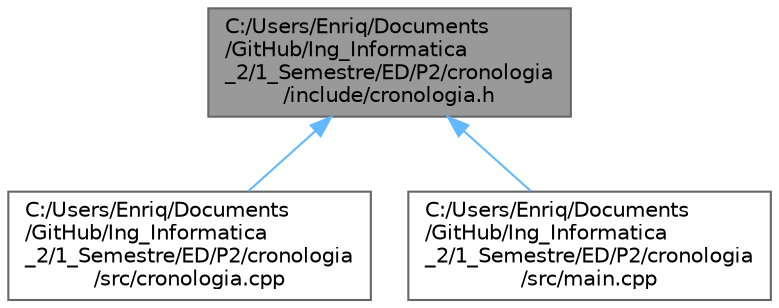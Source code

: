 digraph "C:/Users/Enriq/Documents/GitHub/Ing_Informatica_2/1_Semestre/ED/P2/cronologia/include/cronologia.h"
{
 // LATEX_PDF_SIZE
  bgcolor="transparent";
  edge [fontname=Helvetica,fontsize=10,labelfontname=Helvetica,labelfontsize=10];
  node [fontname=Helvetica,fontsize=10,shape=box,height=0.2,width=0.4];
  Node1 [id="Node000001",label="C:/Users/Enriq/Documents\l/GitHub/Ing_Informatica\l_2/1_Semestre/ED/P2/cronologia\l/include/cronologia.h",height=0.2,width=0.4,color="gray40", fillcolor="grey60", style="filled", fontcolor="black",tooltip="Este archivo contiene la definición de la clase Cronologia."];
  Node1 -> Node2 [id="edge1_Node000001_Node000002",dir="back",color="steelblue1",style="solid",tooltip=" "];
  Node2 [id="Node000002",label="C:/Users/Enriq/Documents\l/GitHub/Ing_Informatica\l_2/1_Semestre/ED/P2/cronologia\l/src/cronologia.cpp",height=0.2,width=0.4,color="grey40", fillcolor="white", style="filled",URL="$cronologia_8cpp.html",tooltip=" "];
  Node1 -> Node3 [id="edge2_Node000001_Node000003",dir="back",color="steelblue1",style="solid",tooltip=" "];
  Node3 [id="Node000003",label="C:/Users/Enriq/Documents\l/GitHub/Ing_Informatica\l_2/1_Semestre/ED/P2/cronologia\l/src/main.cpp",height=0.2,width=0.4,color="grey40", fillcolor="white", style="filled",URL="$main_8cpp.html",tooltip="Este archivo contiene la función principal del programa."];
}
